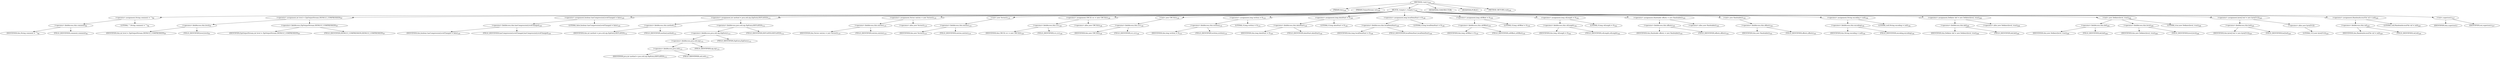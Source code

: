 digraph "&lt;init&gt;" {  
"176" [label = <(METHOD,&lt;init&gt;)<SUB>236</SUB>> ]
"4" [label = <(PARAM,this)<SUB>236</SUB>> ]
"177" [label = <(PARAM,OutputStream out)<SUB>236</SUB>> ]
"178" [label = <(BLOCK,&lt;empty&gt;,&lt;empty&gt;)<SUB>236</SUB>> ]
"179" [label = <(&lt;operator&gt;.assignment,String comment = &quot;&quot;)<SUB>90</SUB>> ]
"180" [label = <(&lt;operator&gt;.fieldAccess,this.comment)<SUB>90</SUB>> ]
"181" [label = <(IDENTIFIER,this,String comment = &quot;&quot;)<SUB>90</SUB>> ]
"182" [label = <(FIELD_IDENTIFIER,comment,comment)<SUB>90</SUB>> ]
"183" [label = <(LITERAL,&quot;&quot;,String comment = &quot;&quot;)<SUB>90</SUB>> ]
"184" [label = <(&lt;operator&gt;.assignment,int level = ZipOutputStream.DEFAULT_COMPRESSION)<SUB>97</SUB>> ]
"185" [label = <(&lt;operator&gt;.fieldAccess,this.level)<SUB>97</SUB>> ]
"186" [label = <(IDENTIFIER,this,int level = ZipOutputStream.DEFAULT_COMPRESSION)<SUB>97</SUB>> ]
"187" [label = <(FIELD_IDENTIFIER,level,level)<SUB>97</SUB>> ]
"188" [label = <(&lt;operator&gt;.fieldAccess,ZipOutputStream.DEFAULT_COMPRESSION)<SUB>97</SUB>> ]
"189" [label = <(IDENTIFIER,ZipOutputStream,int level = ZipOutputStream.DEFAULT_COMPRESSION)<SUB>97</SUB>> ]
"190" [label = <(FIELD_IDENTIFIER,DEFAULT_COMPRESSION,DEFAULT_COMPRESSION)<SUB>97</SUB>> ]
"191" [label = <(&lt;operator&gt;.assignment,boolean hasCompressionLevelChanged = false)<SUB>105</SUB>> ]
"192" [label = <(&lt;operator&gt;.fieldAccess,this.hasCompressionLevelChanged)<SUB>105</SUB>> ]
"193" [label = <(IDENTIFIER,this,boolean hasCompressionLevelChanged = false)<SUB>105</SUB>> ]
"194" [label = <(FIELD_IDENTIFIER,hasCompressionLevelChanged,hasCompressionLevelChanged)<SUB>105</SUB>> ]
"195" [label = <(LITERAL,false,boolean hasCompressionLevelChanged = false)<SUB>105</SUB>> ]
"196" [label = <(&lt;operator&gt;.assignment,int method = java.util.zip.ZipEntry.DEFLATED)<SUB>112</SUB>> ]
"197" [label = <(&lt;operator&gt;.fieldAccess,this.method)<SUB>112</SUB>> ]
"198" [label = <(IDENTIFIER,this,int method = java.util.zip.ZipEntry.DEFLATED)<SUB>112</SUB>> ]
"199" [label = <(FIELD_IDENTIFIER,method,method)<SUB>112</SUB>> ]
"200" [label = <(&lt;operator&gt;.fieldAccess,java.util.zip.ZipEntry.DEFLATED)<SUB>112</SUB>> ]
"201" [label = <(&lt;operator&gt;.fieldAccess,java.util.zip.ZipEntry)<SUB>112</SUB>> ]
"202" [label = <(&lt;operator&gt;.fieldAccess,java.util.zip)<SUB>112</SUB>> ]
"203" [label = <(&lt;operator&gt;.fieldAccess,java.util)<SUB>112</SUB>> ]
"204" [label = <(IDENTIFIER,java,int method = java.util.zip.ZipEntry.DEFLATED)<SUB>112</SUB>> ]
"205" [label = <(FIELD_IDENTIFIER,util,util)<SUB>112</SUB>> ]
"206" [label = <(FIELD_IDENTIFIER,zip,zip)<SUB>112</SUB>> ]
"207" [label = <(FIELD_IDENTIFIER,ZipEntry,ZipEntry)<SUB>112</SUB>> ]
"208" [label = <(FIELD_IDENTIFIER,DEFLATED,DEFLATED)<SUB>112</SUB>> ]
"209" [label = <(&lt;operator&gt;.assignment,Vector entries = new Vector())<SUB>119</SUB>> ]
"210" [label = <(&lt;operator&gt;.fieldAccess,this.entries)<SUB>119</SUB>> ]
"211" [label = <(IDENTIFIER,this,Vector entries = new Vector())<SUB>119</SUB>> ]
"212" [label = <(FIELD_IDENTIFIER,entries,entries)<SUB>119</SUB>> ]
"213" [label = <(&lt;operator&gt;.alloc,new Vector())<SUB>119</SUB>> ]
"214" [label = <(&lt;init&gt;,new Vector())<SUB>119</SUB>> ]
"215" [label = <(&lt;operator&gt;.fieldAccess,this.entries)<SUB>119</SUB>> ]
"216" [label = <(IDENTIFIER,this,new Vector())<SUB>119</SUB>> ]
"217" [label = <(FIELD_IDENTIFIER,entries,entries)<SUB>119</SUB>> ]
"218" [label = <(&lt;operator&gt;.assignment,CRC32 crc = new CRC32())<SUB>126</SUB>> ]
"219" [label = <(&lt;operator&gt;.fieldAccess,this.crc)<SUB>126</SUB>> ]
"220" [label = <(IDENTIFIER,this,CRC32 crc = new CRC32())<SUB>126</SUB>> ]
"221" [label = <(FIELD_IDENTIFIER,crc,crc)<SUB>126</SUB>> ]
"222" [label = <(&lt;operator&gt;.alloc,new CRC32())<SUB>126</SUB>> ]
"223" [label = <(&lt;init&gt;,new CRC32())<SUB>126</SUB>> ]
"224" [label = <(&lt;operator&gt;.fieldAccess,this.crc)<SUB>126</SUB>> ]
"225" [label = <(IDENTIFIER,this,new CRC32())<SUB>126</SUB>> ]
"226" [label = <(FIELD_IDENTIFIER,crc,crc)<SUB>126</SUB>> ]
"227" [label = <(&lt;operator&gt;.assignment,long written = 0)<SUB>133</SUB>> ]
"228" [label = <(&lt;operator&gt;.fieldAccess,this.written)<SUB>133</SUB>> ]
"229" [label = <(IDENTIFIER,this,long written = 0)<SUB>133</SUB>> ]
"230" [label = <(FIELD_IDENTIFIER,written,written)<SUB>133</SUB>> ]
"231" [label = <(LITERAL,0,long written = 0)<SUB>133</SUB>> ]
"232" [label = <(&lt;operator&gt;.assignment,long dataStart = 0)<SUB>140</SUB>> ]
"233" [label = <(&lt;operator&gt;.fieldAccess,this.dataStart)<SUB>140</SUB>> ]
"234" [label = <(IDENTIFIER,this,long dataStart = 0)<SUB>140</SUB>> ]
"235" [label = <(FIELD_IDENTIFIER,dataStart,dataStart)<SUB>140</SUB>> ]
"236" [label = <(LITERAL,0,long dataStart = 0)<SUB>140</SUB>> ]
"237" [label = <(&lt;operator&gt;.assignment,long localDataStart = 0)<SUB>148</SUB>> ]
"238" [label = <(&lt;operator&gt;.fieldAccess,this.localDataStart)<SUB>148</SUB>> ]
"239" [label = <(IDENTIFIER,this,long localDataStart = 0)<SUB>148</SUB>> ]
"240" [label = <(FIELD_IDENTIFIER,localDataStart,localDataStart)<SUB>148</SUB>> ]
"241" [label = <(LITERAL,0,long localDataStart = 0)<SUB>148</SUB>> ]
"242" [label = <(&lt;operator&gt;.assignment,long cdOffset = 0)<SUB>155</SUB>> ]
"243" [label = <(&lt;operator&gt;.fieldAccess,this.cdOffset)<SUB>155</SUB>> ]
"244" [label = <(IDENTIFIER,this,long cdOffset = 0)<SUB>155</SUB>> ]
"245" [label = <(FIELD_IDENTIFIER,cdOffset,cdOffset)<SUB>155</SUB>> ]
"246" [label = <(LITERAL,0,long cdOffset = 0)<SUB>155</SUB>> ]
"247" [label = <(&lt;operator&gt;.assignment,long cdLength = 0)<SUB>162</SUB>> ]
"248" [label = <(&lt;operator&gt;.fieldAccess,this.cdLength)<SUB>162</SUB>> ]
"249" [label = <(IDENTIFIER,this,long cdLength = 0)<SUB>162</SUB>> ]
"250" [label = <(FIELD_IDENTIFIER,cdLength,cdLength)<SUB>162</SUB>> ]
"251" [label = <(LITERAL,0,long cdLength = 0)<SUB>162</SUB>> ]
"252" [label = <(&lt;operator&gt;.assignment,Hashtable offsets = new Hashtable())<SUB>183</SUB>> ]
"253" [label = <(&lt;operator&gt;.fieldAccess,this.offsets)<SUB>183</SUB>> ]
"254" [label = <(IDENTIFIER,this,Hashtable offsets = new Hashtable())<SUB>183</SUB>> ]
"255" [label = <(FIELD_IDENTIFIER,offsets,offsets)<SUB>183</SUB>> ]
"256" [label = <(&lt;operator&gt;.alloc,new Hashtable())<SUB>183</SUB>> ]
"257" [label = <(&lt;init&gt;,new Hashtable())<SUB>183</SUB>> ]
"258" [label = <(&lt;operator&gt;.fieldAccess,this.offsets)<SUB>183</SUB>> ]
"259" [label = <(IDENTIFIER,this,new Hashtable())<SUB>183</SUB>> ]
"260" [label = <(FIELD_IDENTIFIER,offsets,offsets)<SUB>183</SUB>> ]
"261" [label = <(&lt;operator&gt;.assignment,String encoding = null)<SUB>194</SUB>> ]
"262" [label = <(&lt;operator&gt;.fieldAccess,this.encoding)<SUB>194</SUB>> ]
"263" [label = <(IDENTIFIER,this,String encoding = null)<SUB>194</SUB>> ]
"264" [label = <(FIELD_IDENTIFIER,encoding,encoding)<SUB>194</SUB>> ]
"265" [label = <(LITERAL,null,String encoding = null)<SUB>194</SUB>> ]
"266" [label = <(&lt;operator&gt;.assignment,Deflater def = new Deflater(level, true))<SUB>208</SUB>> ]
"267" [label = <(&lt;operator&gt;.fieldAccess,this.def)<SUB>208</SUB>> ]
"268" [label = <(IDENTIFIER,this,Deflater def = new Deflater(level, true))<SUB>208</SUB>> ]
"269" [label = <(FIELD_IDENTIFIER,def,def)<SUB>208</SUB>> ]
"270" [label = <(&lt;operator&gt;.alloc,new Deflater(level, true))<SUB>208</SUB>> ]
"271" [label = <(&lt;init&gt;,new Deflater(level, true))<SUB>208</SUB>> ]
"272" [label = <(&lt;operator&gt;.fieldAccess,this.def)<SUB>208</SUB>> ]
"273" [label = <(IDENTIFIER,this,new Deflater(level, true))<SUB>208</SUB>> ]
"274" [label = <(FIELD_IDENTIFIER,def,def)<SUB>208</SUB>> ]
"275" [label = <(&lt;operator&gt;.fieldAccess,this.level)<SUB>208</SUB>> ]
"276" [label = <(IDENTIFIER,this,new Deflater(level, true))<SUB>208</SUB>> ]
"277" [label = <(FIELD_IDENTIFIER,level,level)<SUB>208</SUB>> ]
"278" [label = <(LITERAL,true,new Deflater(level, true))<SUB>208</SUB>> ]
"279" [label = <(&lt;operator&gt;.assignment,byte[] buf = new byte[512])<SUB>220</SUB>> ]
"280" [label = <(&lt;operator&gt;.fieldAccess,this.buf)<SUB>220</SUB>> ]
"281" [label = <(IDENTIFIER,this,byte[] buf = new byte[512])<SUB>220</SUB>> ]
"282" [label = <(FIELD_IDENTIFIER,buf,buf)<SUB>220</SUB>> ]
"283" [label = <(&lt;operator&gt;.alloc,new byte[512])> ]
"284" [label = <(LITERAL,512,new byte[512])<SUB>220</SUB>> ]
"285" [label = <(&lt;operator&gt;.assignment,RandomAccessFile raf = null)<SUB>229</SUB>> ]
"286" [label = <(&lt;operator&gt;.fieldAccess,this.raf)<SUB>229</SUB>> ]
"287" [label = <(IDENTIFIER,this,RandomAccessFile raf = null)<SUB>229</SUB>> ]
"288" [label = <(FIELD_IDENTIFIER,raf,raf)<SUB>229</SUB>> ]
"289" [label = <(LITERAL,null,RandomAccessFile raf = null)<SUB>229</SUB>> ]
"290" [label = <(&lt;init&gt;,super(out);)<SUB>237</SUB>> ]
"3" [label = <(IDENTIFIER,this,super(out);)> ]
"291" [label = <(IDENTIFIER,out,super(out);)<SUB>237</SUB>> ]
"292" [label = <(MODIFIER,CONSTRUCTOR)> ]
"293" [label = <(MODIFIER,PUBLIC)> ]
"294" [label = <(METHOD_RETURN,void)<SUB>238</SUB>> ]
  "176" -> "4" 
  "176" -> "177" 
  "176" -> "178" 
  "176" -> "292" 
  "176" -> "293" 
  "176" -> "294" 
  "178" -> "179" 
  "178" -> "184" 
  "178" -> "191" 
  "178" -> "196" 
  "178" -> "209" 
  "178" -> "214" 
  "178" -> "218" 
  "178" -> "223" 
  "178" -> "227" 
  "178" -> "232" 
  "178" -> "237" 
  "178" -> "242" 
  "178" -> "247" 
  "178" -> "252" 
  "178" -> "257" 
  "178" -> "261" 
  "178" -> "266" 
  "178" -> "271" 
  "178" -> "279" 
  "178" -> "285" 
  "178" -> "290" 
  "179" -> "180" 
  "179" -> "183" 
  "180" -> "181" 
  "180" -> "182" 
  "184" -> "185" 
  "184" -> "188" 
  "185" -> "186" 
  "185" -> "187" 
  "188" -> "189" 
  "188" -> "190" 
  "191" -> "192" 
  "191" -> "195" 
  "192" -> "193" 
  "192" -> "194" 
  "196" -> "197" 
  "196" -> "200" 
  "197" -> "198" 
  "197" -> "199" 
  "200" -> "201" 
  "200" -> "208" 
  "201" -> "202" 
  "201" -> "207" 
  "202" -> "203" 
  "202" -> "206" 
  "203" -> "204" 
  "203" -> "205" 
  "209" -> "210" 
  "209" -> "213" 
  "210" -> "211" 
  "210" -> "212" 
  "214" -> "215" 
  "215" -> "216" 
  "215" -> "217" 
  "218" -> "219" 
  "218" -> "222" 
  "219" -> "220" 
  "219" -> "221" 
  "223" -> "224" 
  "224" -> "225" 
  "224" -> "226" 
  "227" -> "228" 
  "227" -> "231" 
  "228" -> "229" 
  "228" -> "230" 
  "232" -> "233" 
  "232" -> "236" 
  "233" -> "234" 
  "233" -> "235" 
  "237" -> "238" 
  "237" -> "241" 
  "238" -> "239" 
  "238" -> "240" 
  "242" -> "243" 
  "242" -> "246" 
  "243" -> "244" 
  "243" -> "245" 
  "247" -> "248" 
  "247" -> "251" 
  "248" -> "249" 
  "248" -> "250" 
  "252" -> "253" 
  "252" -> "256" 
  "253" -> "254" 
  "253" -> "255" 
  "257" -> "258" 
  "258" -> "259" 
  "258" -> "260" 
  "261" -> "262" 
  "261" -> "265" 
  "262" -> "263" 
  "262" -> "264" 
  "266" -> "267" 
  "266" -> "270" 
  "267" -> "268" 
  "267" -> "269" 
  "271" -> "272" 
  "271" -> "275" 
  "271" -> "278" 
  "272" -> "273" 
  "272" -> "274" 
  "275" -> "276" 
  "275" -> "277" 
  "279" -> "280" 
  "279" -> "283" 
  "280" -> "281" 
  "280" -> "282" 
  "283" -> "284" 
  "285" -> "286" 
  "285" -> "289" 
  "286" -> "287" 
  "286" -> "288" 
  "290" -> "3" 
  "290" -> "291" 
}
